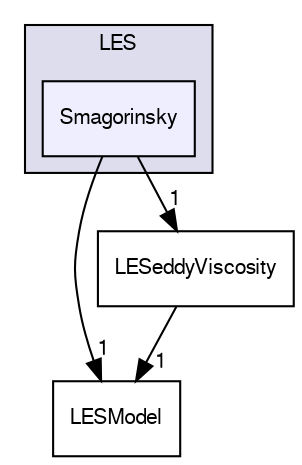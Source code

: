 digraph "src/TurbulenceModels/turbulenceModels/LES/Smagorinsky" {
  bgcolor=transparent;
  compound=true
  node [ fontsize="10", fontname="FreeSans"];
  edge [ labelfontsize="10", labelfontname="FreeSans"];
  subgraph clusterdir_9fc1e48ca755258281286cef4f8e0bec {
    graph [ bgcolor="#ddddee", pencolor="black", label="LES" fontname="FreeSans", fontsize="10", URL="dir_9fc1e48ca755258281286cef4f8e0bec.html"]
  dir_e047b76765586b23ebfb85e97eb32924 [shape=box, label="Smagorinsky", style="filled", fillcolor="#eeeeff", pencolor="black", URL="dir_e047b76765586b23ebfb85e97eb32924.html"];
  }
  dir_94eb6700438052f81c716d2ea2d30c0a [shape=box label="LESModel" URL="dir_94eb6700438052f81c716d2ea2d30c0a.html"];
  dir_59a443f63c1732c08799bcf8a4fd11ae [shape=box label="LESeddyViscosity" URL="dir_59a443f63c1732c08799bcf8a4fd11ae.html"];
  dir_e047b76765586b23ebfb85e97eb32924->dir_94eb6700438052f81c716d2ea2d30c0a [headlabel="1", labeldistance=1.5 headhref="dir_002891_002890.html"];
  dir_e047b76765586b23ebfb85e97eb32924->dir_59a443f63c1732c08799bcf8a4fd11ae [headlabel="1", labeldistance=1.5 headhref="dir_002891_002884.html"];
  dir_59a443f63c1732c08799bcf8a4fd11ae->dir_94eb6700438052f81c716d2ea2d30c0a [headlabel="1", labeldistance=1.5 headhref="dir_002884_002890.html"];
}
